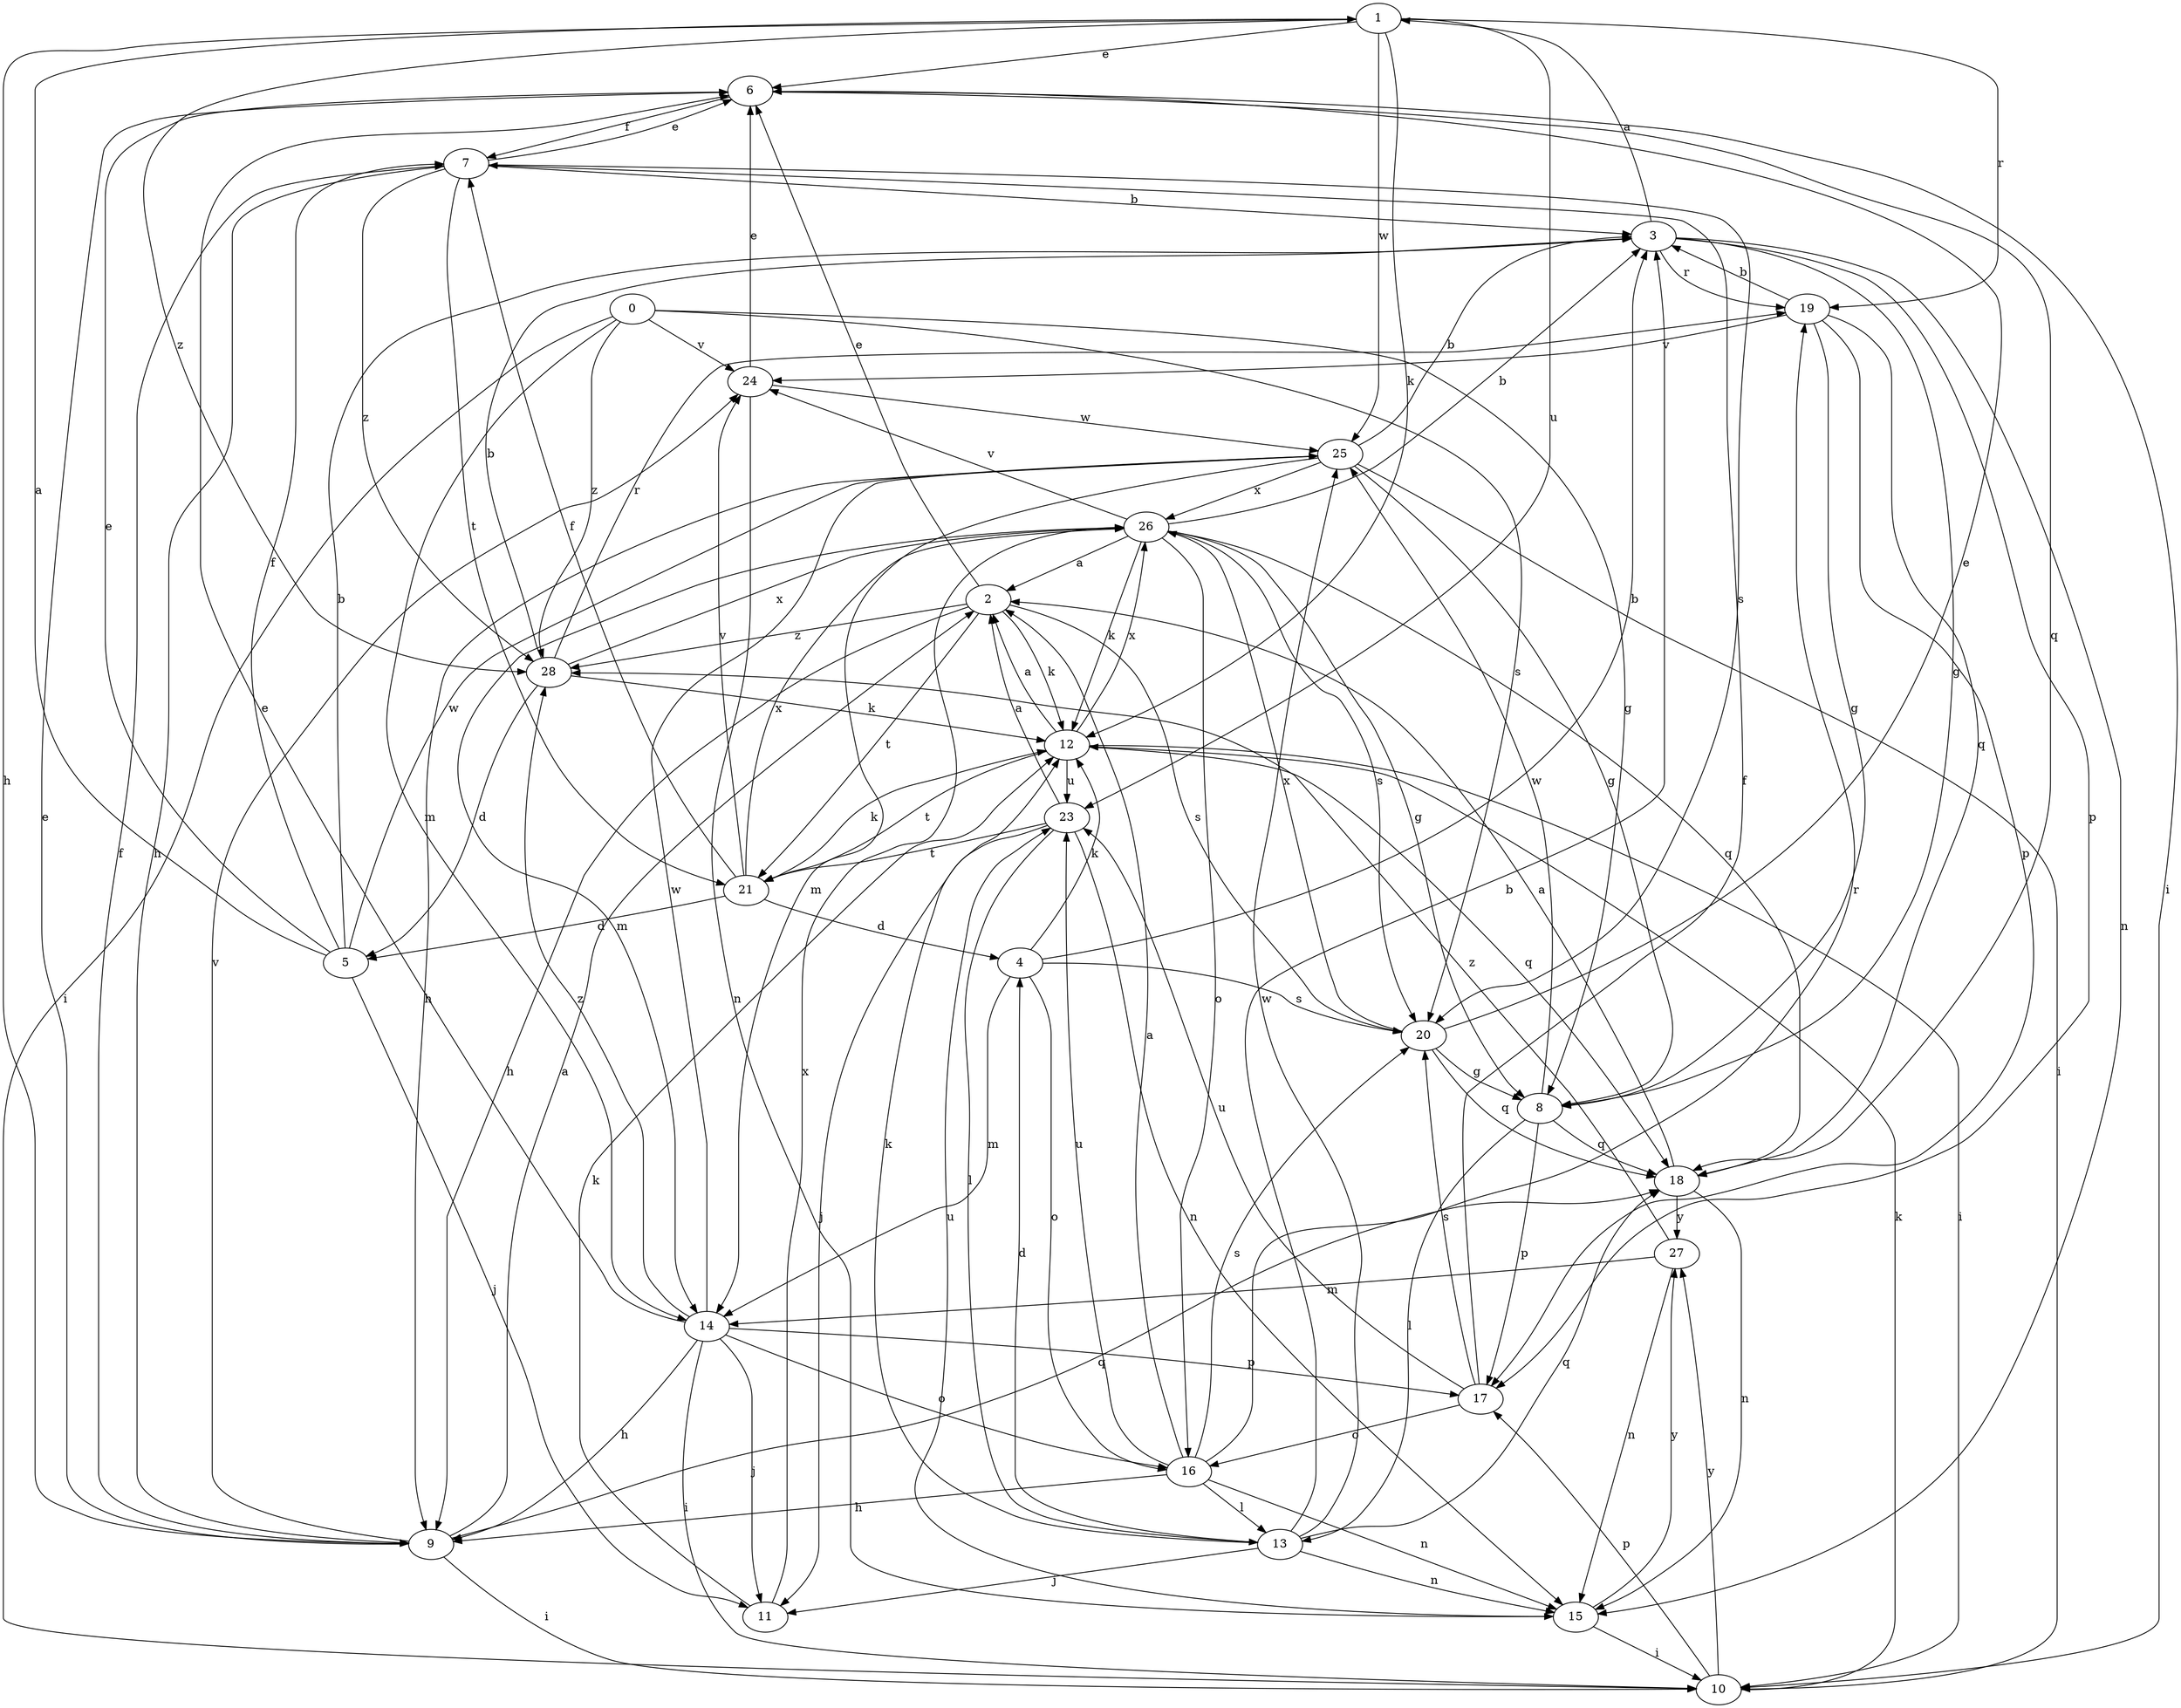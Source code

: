 strict digraph  {
1;
2;
3;
4;
5;
6;
7;
8;
9;
0;
10;
11;
12;
13;
14;
15;
16;
17;
18;
19;
20;
21;
23;
24;
25;
26;
27;
28;
1 -> 6  [label=e];
1 -> 9  [label=h];
1 -> 12  [label=k];
1 -> 19  [label=r];
1 -> 23  [label=u];
1 -> 25  [label=w];
1 -> 28  [label=z];
2 -> 6  [label=e];
2 -> 9  [label=h];
2 -> 12  [label=k];
2 -> 20  [label=s];
2 -> 21  [label=t];
2 -> 28  [label=z];
3 -> 1  [label=a];
3 -> 8  [label=g];
3 -> 15  [label=n];
3 -> 17  [label=p];
3 -> 19  [label=r];
4 -> 3  [label=b];
4 -> 12  [label=k];
4 -> 14  [label=m];
4 -> 16  [label=o];
4 -> 20  [label=s];
5 -> 1  [label=a];
5 -> 3  [label=b];
5 -> 6  [label=e];
5 -> 7  [label=f];
5 -> 11  [label=j];
5 -> 25  [label=w];
6 -> 7  [label=f];
6 -> 10  [label=i];
6 -> 18  [label=q];
7 -> 3  [label=b];
7 -> 6  [label=e];
7 -> 9  [label=h];
7 -> 20  [label=s];
7 -> 21  [label=t];
7 -> 28  [label=z];
8 -> 13  [label=l];
8 -> 17  [label=p];
8 -> 18  [label=q];
8 -> 25  [label=w];
9 -> 2  [label=a];
9 -> 6  [label=e];
9 -> 7  [label=f];
9 -> 10  [label=i];
9 -> 18  [label=q];
9 -> 24  [label=v];
0 -> 8  [label=g];
0 -> 10  [label=i];
0 -> 14  [label=m];
0 -> 20  [label=s];
0 -> 24  [label=v];
0 -> 28  [label=z];
10 -> 12  [label=k];
10 -> 17  [label=p];
10 -> 27  [label=y];
11 -> 12  [label=k];
11 -> 26  [label=x];
12 -> 2  [label=a];
12 -> 10  [label=i];
12 -> 18  [label=q];
12 -> 21  [label=t];
12 -> 23  [label=u];
12 -> 26  [label=x];
13 -> 3  [label=b];
13 -> 4  [label=d];
13 -> 11  [label=j];
13 -> 12  [label=k];
13 -> 15  [label=n];
13 -> 18  [label=q];
13 -> 25  [label=w];
14 -> 6  [label=e];
14 -> 9  [label=h];
14 -> 10  [label=i];
14 -> 11  [label=j];
14 -> 16  [label=o];
14 -> 17  [label=p];
14 -> 25  [label=w];
14 -> 28  [label=z];
15 -> 10  [label=i];
15 -> 23  [label=u];
15 -> 27  [label=y];
16 -> 2  [label=a];
16 -> 9  [label=h];
16 -> 13  [label=l];
16 -> 15  [label=n];
16 -> 19  [label=r];
16 -> 20  [label=s];
16 -> 23  [label=u];
17 -> 7  [label=f];
17 -> 16  [label=o];
17 -> 20  [label=s];
17 -> 23  [label=u];
18 -> 2  [label=a];
18 -> 15  [label=n];
18 -> 27  [label=y];
19 -> 3  [label=b];
19 -> 8  [label=g];
19 -> 17  [label=p];
19 -> 18  [label=q];
19 -> 24  [label=v];
20 -> 6  [label=e];
20 -> 8  [label=g];
20 -> 18  [label=q];
20 -> 26  [label=x];
21 -> 4  [label=d];
21 -> 5  [label=d];
21 -> 7  [label=f];
21 -> 12  [label=k];
21 -> 24  [label=v];
21 -> 26  [label=x];
23 -> 2  [label=a];
23 -> 11  [label=j];
23 -> 13  [label=l];
23 -> 15  [label=n];
23 -> 21  [label=t];
24 -> 6  [label=e];
24 -> 15  [label=n];
24 -> 25  [label=w];
25 -> 3  [label=b];
25 -> 8  [label=g];
25 -> 9  [label=h];
25 -> 10  [label=i];
25 -> 14  [label=m];
25 -> 26  [label=x];
26 -> 2  [label=a];
26 -> 3  [label=b];
26 -> 8  [label=g];
26 -> 12  [label=k];
26 -> 14  [label=m];
26 -> 16  [label=o];
26 -> 18  [label=q];
26 -> 20  [label=s];
26 -> 24  [label=v];
27 -> 14  [label=m];
27 -> 15  [label=n];
27 -> 28  [label=z];
28 -> 3  [label=b];
28 -> 5  [label=d];
28 -> 12  [label=k];
28 -> 19  [label=r];
28 -> 26  [label=x];
}

